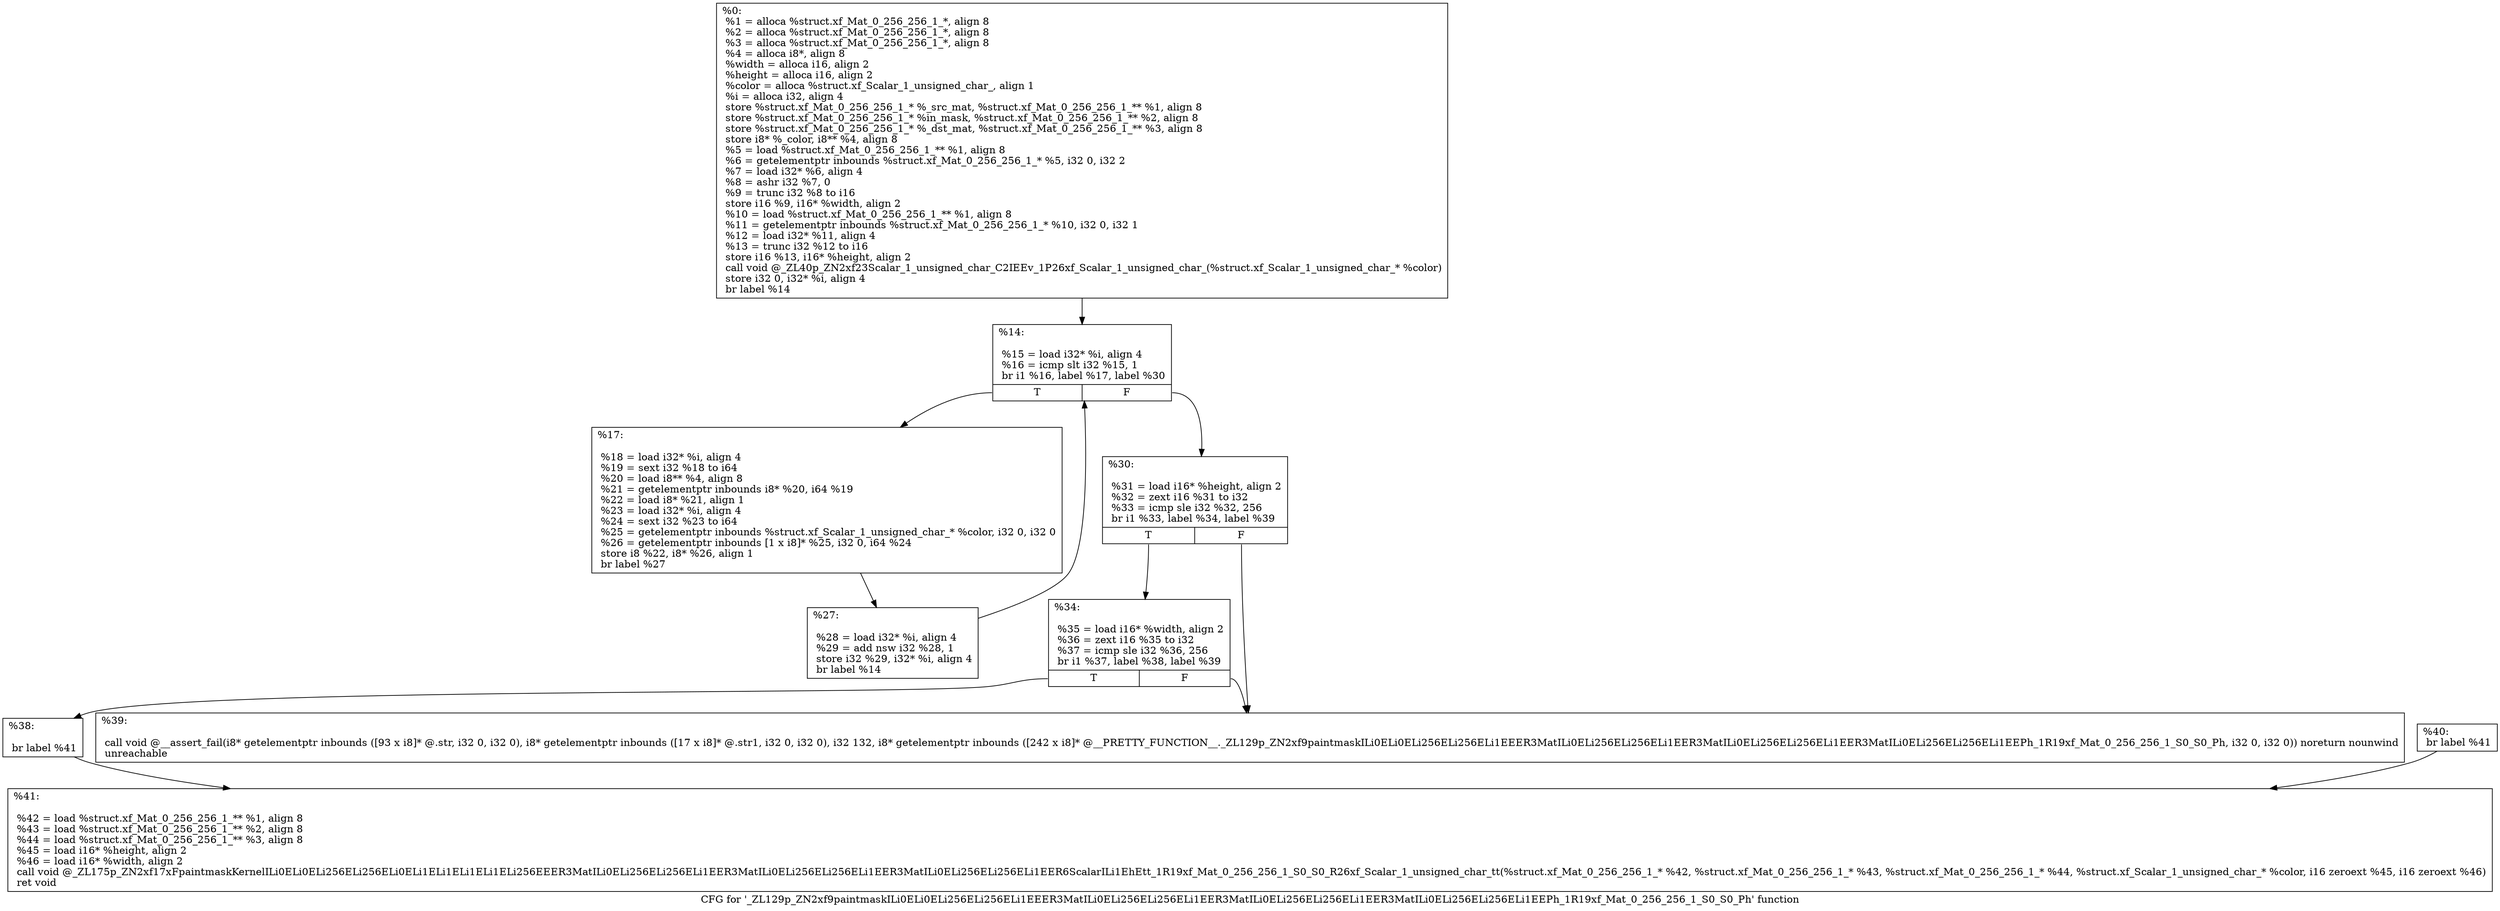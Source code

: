 digraph "CFG for '_ZL129p_ZN2xf9paintmaskILi0ELi0ELi256ELi256ELi1EEER3MatILi0ELi256ELi256ELi1EER3MatILi0ELi256ELi256ELi1EER3MatILi0ELi256ELi256ELi1EEPh_1R19xf_Mat_0_256_256_1_S0_S0_Ph' function" {
	label="CFG for '_ZL129p_ZN2xf9paintmaskILi0ELi0ELi256ELi256ELi1EEER3MatILi0ELi256ELi256ELi1EER3MatILi0ELi256ELi256ELi1EER3MatILi0ELi256ELi256ELi1EEPh_1R19xf_Mat_0_256_256_1_S0_S0_Ph' function";

	Node0x1814470 [shape=record,label="{%0:\l  %1 = alloca %struct.xf_Mat_0_256_256_1_*, align 8\l  %2 = alloca %struct.xf_Mat_0_256_256_1_*, align 8\l  %3 = alloca %struct.xf_Mat_0_256_256_1_*, align 8\l  %4 = alloca i8*, align 8\l  %width = alloca i16, align 2\l  %height = alloca i16, align 2\l  %color = alloca %struct.xf_Scalar_1_unsigned_char_, align 1\l  %i = alloca i32, align 4\l  store %struct.xf_Mat_0_256_256_1_* %_src_mat, %struct.xf_Mat_0_256_256_1_** %1, align 8\l  store %struct.xf_Mat_0_256_256_1_* %in_mask, %struct.xf_Mat_0_256_256_1_** %2, align 8\l  store %struct.xf_Mat_0_256_256_1_* %_dst_mat, %struct.xf_Mat_0_256_256_1_** %3, align 8\l  store i8* %_color, i8** %4, align 8\l  %5 = load %struct.xf_Mat_0_256_256_1_** %1, align 8\l  %6 = getelementptr inbounds %struct.xf_Mat_0_256_256_1_* %5, i32 0, i32 2\l  %7 = load i32* %6, align 4\l  %8 = ashr i32 %7, 0\l  %9 = trunc i32 %8 to i16\l  store i16 %9, i16* %width, align 2\l  %10 = load %struct.xf_Mat_0_256_256_1_** %1, align 8\l  %11 = getelementptr inbounds %struct.xf_Mat_0_256_256_1_* %10, i32 0, i32 1\l  %12 = load i32* %11, align 4\l  %13 = trunc i32 %12 to i16\l  store i16 %13, i16* %height, align 2\l  call void @_ZL40p_ZN2xf23Scalar_1_unsigned_char_C2IEEv_1P26xf_Scalar_1_unsigned_char_(%struct.xf_Scalar_1_unsigned_char_* %color)\l  store i32 0, i32* %i, align 4\l  br label %14\l}"];
	Node0x1814470 -> Node0x1815430;
	Node0x1815430 [shape=record,label="{%14:\l\l  %15 = load i32* %i, align 4\l  %16 = icmp slt i32 %15, 1\l  br i1 %16, label %17, label %30\l|{<s0>T|<s1>F}}"];
	Node0x1815430:s0 -> Node0x1815620;
	Node0x1815430:s1 -> Node0x1815680;
	Node0x1815620 [shape=record,label="{%17:\l\l  %18 = load i32* %i, align 4\l  %19 = sext i32 %18 to i64\l  %20 = load i8** %4, align 8\l  %21 = getelementptr inbounds i8* %20, i64 %19\l  %22 = load i8* %21, align 1\l  %23 = load i32* %i, align 4\l  %24 = sext i32 %23 to i64\l  %25 = getelementptr inbounds %struct.xf_Scalar_1_unsigned_char_* %color, i32 0, i32 0\l  %26 = getelementptr inbounds [1 x i8]* %25, i32 0, i64 %24\l  store i8 %22, i8* %26, align 1\l  br label %27\l}"];
	Node0x1815620 -> Node0x1815c80;
	Node0x1815c80 [shape=record,label="{%27:\l\l  %28 = load i32* %i, align 4\l  %29 = add nsw i32 %28, 1\l  store i32 %29, i32* %i, align 4\l  br label %14\l}"];
	Node0x1815c80 -> Node0x1815430;
	Node0x1815680 [shape=record,label="{%30:\l\l  %31 = load i16* %height, align 2\l  %32 = zext i16 %31 to i32\l  %33 = icmp sle i32 %32, 256\l  br i1 %33, label %34, label %39\l|{<s0>T|<s1>F}}"];
	Node0x1815680:s0 -> Node0x1816110;
	Node0x1815680:s1 -> Node0x1816170;
	Node0x1816110 [shape=record,label="{%34:\l\l  %35 = load i16* %width, align 2\l  %36 = zext i16 %35 to i32\l  %37 = icmp sle i32 %36, 256\l  br i1 %37, label %38, label %39\l|{<s0>T|<s1>F}}"];
	Node0x1816110:s0 -> Node0x1816410;
	Node0x1816110:s1 -> Node0x1816170;
	Node0x1816410 [shape=record,label="{%38:\l\l  br label %41\l}"];
	Node0x1816410 -> Node0x1816520;
	Node0x1816170 [shape=record,label="{%39:\l\l  call void @__assert_fail(i8* getelementptr inbounds ([93 x i8]* @.str, i32 0, i32 0), i8* getelementptr inbounds ([17 x i8]* @.str1, i32 0, i32 0), i32 132, i8* getelementptr inbounds ([242 x i8]* @__PRETTY_FUNCTION__._ZL129p_ZN2xf9paintmaskILi0ELi0ELi256ELi256ELi1EEER3MatILi0ELi256ELi256ELi1EER3MatILi0ELi256ELi256ELi1EER3MatILi0ELi256ELi256ELi1EEPh_1R19xf_Mat_0_256_256_1_S0_S0_Ph, i32 0, i32 0)) noreturn nounwind\l  unreachable\l}"];
	Node0x1816bc0 [shape=record,label="{%40:                                                  \l  br label %41\l}"];
	Node0x1816bc0 -> Node0x1816520;
	Node0x1816520 [shape=record,label="{%41:\l\l  %42 = load %struct.xf_Mat_0_256_256_1_** %1, align 8\l  %43 = load %struct.xf_Mat_0_256_256_1_** %2, align 8\l  %44 = load %struct.xf_Mat_0_256_256_1_** %3, align 8\l  %45 = load i16* %height, align 2\l  %46 = load i16* %width, align 2\l  call void @_ZL175p_ZN2xf17xFpaintmaskKernelILi0ELi0ELi256ELi256ELi0ELi1ELi1ELi1ELi1ELi256EEER3MatILi0ELi256ELi256ELi1EER3MatILi0ELi256ELi256ELi1EER3MatILi0ELi256ELi256ELi1EER6ScalarILi1EhEtt_1R19xf_Mat_0_256_256_1_S0_S0_R26xf_Scalar_1_unsigned_char_tt(%struct.xf_Mat_0_256_256_1_* %42, %struct.xf_Mat_0_256_256_1_* %43, %struct.xf_Mat_0_256_256_1_* %44, %struct.xf_Scalar_1_unsigned_char_* %color, i16 zeroext %45, i16 zeroext %46)\l  ret void\l}"];
}
